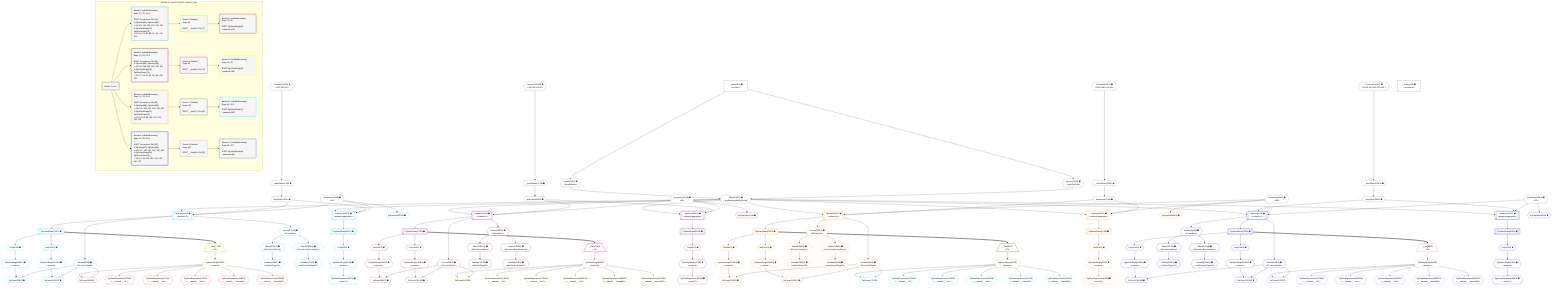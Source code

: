 %%{init: {'themeVariables': { 'fontSize': '12px'}}}%%
graph TD
    classDef path fill:#eee,stroke:#000,color:#000
    classDef plan fill:#fff,stroke-width:1px,color:#000
    classDef itemplan fill:#fff,stroke-width:2px,color:#000
    classDef unbatchedplan fill:#dff,stroke-width:1px,color:#000
    classDef sideeffectplan fill:#fcc,stroke-width:2px,color:#000
    classDef bucket fill:#f6f6f6,color:#000,stroke-width:2px,text-align:left

    subgraph "Buckets for queries/v4/pg11.network_types"
    Bucket0("Bucket 0 (root)"):::bucket
    Bucket1("Bucket 1 (nullableBoundary)<br />Deps: 13, 15, 14, 6<br /><br />ROOT Connectionᐸ10ᐳ[14]<br />1: PgSelect[41], PgSelect[49]<br />ᐳ: 42, 89, 134, 135, 136, 151, 152<br />2: PgSelectRows[51], PgSelectRows[73]<br />ᐳ: 50, 52, 53, 86, 88, 90, 110, 112, 114"):::bucket
    Bucket2("Bucket 2 (nullableBoundary)<br />Deps: 13, 23, 22, 6<br /><br />ROOT Connectionᐸ20ᐳ[22]<br />1: PgSelect[43], PgSelect[54]<br />ᐳ: 44, 95, 138, 139, 140, 155, 156<br />2: PgSelectRows[56], PgSelectRows[74]<br />ᐳ: 55, 57, 58, 92, 94, 96, 116, 118, 120"):::bucket
    Bucket3("Bucket 3 (nullableBoundary)<br />Deps: 13, 31, 30, 6<br /><br />ROOT Connectionᐸ28ᐳ[30]<br />1: PgSelect[45], PgSelect[59]<br />ᐳ: 46, 101, 142, 143, 144, 159, 160<br />2: PgSelectRows[61], PgSelectRows[75]<br />ᐳ: 60, 62, 63, 98, 100, 102, 122, 124, 126"):::bucket
    Bucket4("Bucket 4 (nullableBoundary)<br />Deps: 13, 39, 38, 6<br /><br />ROOT Connectionᐸ36ᐳ[38]<br />1: PgSelect[47], PgSelect[64]<br />ᐳ: 48, 107, 146, 147, 148, 163, 164<br />2: PgSelectRows[66], PgSelectRows[76]<br />ᐳ: 65, 67, 68, 104, 106, 108, 128, 130, 132"):::bucket
    Bucket5("Bucket 5 (listItem)<br />Deps: 89<br /><br />ROOT __Item{5}ᐸ73ᐳ[77]"):::bucket
    Bucket6("Bucket 6 (listItem)<br />Deps: 95<br /><br />ROOT __Item{6}ᐸ74ᐳ[79]"):::bucket
    Bucket7("Bucket 7 (listItem)<br />Deps: 101<br /><br />ROOT __Item{7}ᐸ75ᐳ[81]"):::bucket
    Bucket8("Bucket 8 (listItem)<br />Deps: 107<br /><br />ROOT __Item{8}ᐸ76ᐳ[83]"):::bucket
    Bucket9("Bucket 9 (nullableBoundary)<br />Deps: 78, 89<br /><br />ROOT PgSelectSingle{5}ᐸnetworkᐳ[78]"):::bucket
    Bucket10("Bucket 10 (nullableBoundary)<br />Deps: 80, 95<br /><br />ROOT PgSelectSingle{6}ᐸnetworkᐳ[80]"):::bucket
    Bucket11("Bucket 11 (nullableBoundary)<br />Deps: 82, 101<br /><br />ROOT PgSelectSingle{7}ᐸnetworkᐳ[82]"):::bucket
    Bucket12("Bucket 12 (nullableBoundary)<br />Deps: 84, 107<br /><br />ROOT PgSelectSingle{8}ᐸnetworkᐳ[84]"):::bucket
    end
    Bucket0 --> Bucket1 & Bucket2 & Bucket3 & Bucket4
    Bucket1 --> Bucket5
    Bucket2 --> Bucket6
    Bucket3 --> Bucket7
    Bucket4 --> Bucket8
    Bucket5 --> Bucket9
    Bucket6 --> Bucket10
    Bucket7 --> Bucket11
    Bucket8 --> Bucket12

    %% plan dependencies
    __InputObject7{{"__InputObject[7∈0] ➊"}}:::plan
    Constant193{{"Constant[193∈0] ➊<br />ᐸ'192.168.0.0'ᐳ"}}:::plan
    Constant193 --> __InputObject7
    Object13{{"Object[13∈0] ➊<br />ᐸ{pgSettings,withPgClient}ᐳ"}}:::plan
    Access11{{"Access[11∈0] ➊<br />ᐸ2.pgSettingsᐳ"}}:::plan
    Access12{{"Access[12∈0] ➊<br />ᐸ2.withPgClientᐳ"}}:::plan
    Access11 & Access12 --> Object13
    __InputObject17{{"__InputObject[17∈0] ➊"}}:::plan
    Constant194{{"Constant[194∈0] ➊<br />ᐸ'192.168.0.0/16'ᐳ"}}:::plan
    Constant194 --> __InputObject17
    __InputObject25{{"__InputObject[25∈0] ➊"}}:::plan
    Constant195{{"Constant[195∈0] ➊<br />ᐸ'08:00:2b:01:02:03'ᐳ"}}:::plan
    Constant195 --> __InputObject25
    __InputObject33{{"__InputObject[33∈0] ➊"}}:::plan
    Constant196{{"Constant[196∈0] ➊<br />ᐸ'08:00:2b:01:02:03:04:05'ᐳ"}}:::plan
    Constant196 --> __InputObject33
    __Value2["__Value[2∈0] ➊<br />ᐸcontextᐳ"]:::plan
    __Value2 --> Access11
    __Value2 --> Access12
    ApplyInput15{{"ApplyInput[15∈0] ➊"}}:::plan
    __InputObject7 --> ApplyInput15
    ApplyInput23{{"ApplyInput[23∈0] ➊"}}:::plan
    __InputObject17 --> ApplyInput23
    ApplyInput31{{"ApplyInput[31∈0] ➊"}}:::plan
    __InputObject25 --> ApplyInput31
    ApplyInput39{{"ApplyInput[39∈0] ➊"}}:::plan
    __InputObject33 --> ApplyInput39
    __Value4["__Value[4∈0] ➊<br />ᐸrootValueᐳ"]:::plan
    Connection14{{"Connection[14∈0] ➊<br />ᐸ10ᐳ"}}:::plan
    Connection22{{"Connection[22∈0] ➊<br />ᐸ20ᐳ"}}:::plan
    Connection30{{"Connection[30∈0] ➊<br />ᐸ28ᐳ"}}:::plan
    Connection38{{"Connection[38∈0] ➊<br />ᐸ36ᐳ"}}:::plan
    Object151{{"Object[151∈1] ➊<br />ᐸ{first,last,offset,hasMore}ᐳ"}}:::plan
    Access134{{"Access[134∈1] ➊<br />ᐸ41.hasMoreᐳ"}}:::plan
    Access134 --> Object151
    PgSelect41[["PgSelect[41∈1] ➊<br />ᐸnetwork+1ᐳ"]]:::plan
    Object13 & ApplyInput15 & Connection14 --> PgSelect41
    PgSelect49[["PgSelect[49∈1] ➊<br />ᐸnetwork(aggregate)ᐳ"]]:::plan
    Object13 & ApplyInput15 & Connection14 --> PgSelect49
    Object135{{"Object[135∈1] ➊<br />ᐸ{first,last,hasMore}ᐳ"}}:::plan
    Access134 --> Object135
    PgCursor90{{"PgCursor[90∈1] ➊"}}:::plan
    PgSelectSingle88{{"PgSelectSingle[88∈1] ➊<br />ᐸnetworkᐳ"}}:::plan
    Access89{{"Access[89∈1] ➊<br />ᐸ41.cursorDetailsᐳ"}}:::plan
    PgSelectSingle88 & Access89 --> PgCursor90
    PgCursor114{{"PgCursor[114∈1] ➊"}}:::plan
    PgSelectSingle112{{"PgSelectSingle[112∈1] ➊<br />ᐸnetworkᐳ"}}:::plan
    PgSelectSingle112 & Access89 --> PgCursor114
    PgPageInfo42{{"PgPageInfo[42∈1] ➊"}}:::plan
    Connection14 --> PgPageInfo42
    First50{{"First[50∈1] ➊"}}:::plan
    PgSelectRows51[["PgSelectRows[51∈1] ➊"]]:::plan
    PgSelectRows51 --> First50
    PgSelect49 --> PgSelectRows51
    PgSelectSingle52{{"PgSelectSingle[52∈1] ➊<br />ᐸnetworkᐳ"}}:::plan
    First50 --> PgSelectSingle52
    PgClassExpression53{{"PgClassExpression[53∈1] ➊<br />ᐸcount(*)ᐳ"}}:::plan
    PgSelectSingle52 --> PgClassExpression53
    PgSelectRows73[["PgSelectRows[73∈1] ➊"]]:::plan
    PgSelect41 --> PgSelectRows73
    First86{{"First[86∈1] ➊"}}:::plan
    PgSelectRows73 --> First86
    First86 --> PgSelectSingle88
    PgSelect41 --> Access89
    Last110{{"Last[110∈1] ➊"}}:::plan
    PgSelectRows73 --> Last110
    Last110 --> PgSelectSingle112
    PgSelect41 --> Access134
    Lambda136{{"Lambda[136∈1] ➊<br />ᐸhasNextPageCbᐳ"}}:::plan
    Object135 --> Lambda136
    Lambda152{{"Lambda[152∈1] ➊<br />ᐸhasPreviousPageCbᐳ"}}:::plan
    Object151 --> Lambda152
    Object155{{"Object[155∈2] ➊<br />ᐸ{first,last,offset,hasMore}ᐳ"}}:::plan
    Access138{{"Access[138∈2] ➊<br />ᐸ43.hasMoreᐳ"}}:::plan
    Access138 --> Object155
    PgSelect43[["PgSelect[43∈2] ➊<br />ᐸnetwork+1ᐳ"]]:::plan
    Object13 & ApplyInput23 & Connection22 --> PgSelect43
    PgSelect54[["PgSelect[54∈2] ➊<br />ᐸnetwork(aggregate)ᐳ"]]:::plan
    Object13 & ApplyInput23 & Connection22 --> PgSelect54
    Object139{{"Object[139∈2] ➊<br />ᐸ{first,last,hasMore}ᐳ"}}:::plan
    Access138 --> Object139
    PgCursor96{{"PgCursor[96∈2] ➊"}}:::plan
    PgSelectSingle94{{"PgSelectSingle[94∈2] ➊<br />ᐸnetworkᐳ"}}:::plan
    Access95{{"Access[95∈2] ➊<br />ᐸ43.cursorDetailsᐳ"}}:::plan
    PgSelectSingle94 & Access95 --> PgCursor96
    PgCursor120{{"PgCursor[120∈2] ➊"}}:::plan
    PgSelectSingle118{{"PgSelectSingle[118∈2] ➊<br />ᐸnetworkᐳ"}}:::plan
    PgSelectSingle118 & Access95 --> PgCursor120
    PgPageInfo44{{"PgPageInfo[44∈2] ➊"}}:::plan
    Connection22 --> PgPageInfo44
    First55{{"First[55∈2] ➊"}}:::plan
    PgSelectRows56[["PgSelectRows[56∈2] ➊"]]:::plan
    PgSelectRows56 --> First55
    PgSelect54 --> PgSelectRows56
    PgSelectSingle57{{"PgSelectSingle[57∈2] ➊<br />ᐸnetworkᐳ"}}:::plan
    First55 --> PgSelectSingle57
    PgClassExpression58{{"PgClassExpression[58∈2] ➊<br />ᐸcount(*)ᐳ"}}:::plan
    PgSelectSingle57 --> PgClassExpression58
    PgSelectRows74[["PgSelectRows[74∈2] ➊"]]:::plan
    PgSelect43 --> PgSelectRows74
    First92{{"First[92∈2] ➊"}}:::plan
    PgSelectRows74 --> First92
    First92 --> PgSelectSingle94
    PgSelect43 --> Access95
    Last116{{"Last[116∈2] ➊"}}:::plan
    PgSelectRows74 --> Last116
    Last116 --> PgSelectSingle118
    PgSelect43 --> Access138
    Lambda140{{"Lambda[140∈2] ➊<br />ᐸhasNextPageCbᐳ"}}:::plan
    Object139 --> Lambda140
    Lambda156{{"Lambda[156∈2] ➊<br />ᐸhasPreviousPageCbᐳ"}}:::plan
    Object155 --> Lambda156
    Object159{{"Object[159∈3] ➊<br />ᐸ{first,last,offset,hasMore}ᐳ"}}:::plan
    Access142{{"Access[142∈3] ➊<br />ᐸ45.hasMoreᐳ"}}:::plan
    Access142 --> Object159
    PgSelect45[["PgSelect[45∈3] ➊<br />ᐸnetwork+1ᐳ"]]:::plan
    Object13 & ApplyInput31 & Connection30 --> PgSelect45
    PgSelect59[["PgSelect[59∈3] ➊<br />ᐸnetwork(aggregate)ᐳ"]]:::plan
    Object13 & ApplyInput31 & Connection30 --> PgSelect59
    Object143{{"Object[143∈3] ➊<br />ᐸ{first,last,hasMore}ᐳ"}}:::plan
    Access142 --> Object143
    PgCursor102{{"PgCursor[102∈3] ➊"}}:::plan
    PgSelectSingle100{{"PgSelectSingle[100∈3] ➊<br />ᐸnetworkᐳ"}}:::plan
    Access101{{"Access[101∈3] ➊<br />ᐸ45.cursorDetailsᐳ"}}:::plan
    PgSelectSingle100 & Access101 --> PgCursor102
    PgCursor126{{"PgCursor[126∈3] ➊"}}:::plan
    PgSelectSingle124{{"PgSelectSingle[124∈3] ➊<br />ᐸnetworkᐳ"}}:::plan
    PgSelectSingle124 & Access101 --> PgCursor126
    PgPageInfo46{{"PgPageInfo[46∈3] ➊"}}:::plan
    Connection30 --> PgPageInfo46
    First60{{"First[60∈3] ➊"}}:::plan
    PgSelectRows61[["PgSelectRows[61∈3] ➊"]]:::plan
    PgSelectRows61 --> First60
    PgSelect59 --> PgSelectRows61
    PgSelectSingle62{{"PgSelectSingle[62∈3] ➊<br />ᐸnetworkᐳ"}}:::plan
    First60 --> PgSelectSingle62
    PgClassExpression63{{"PgClassExpression[63∈3] ➊<br />ᐸcount(*)ᐳ"}}:::plan
    PgSelectSingle62 --> PgClassExpression63
    PgSelectRows75[["PgSelectRows[75∈3] ➊"]]:::plan
    PgSelect45 --> PgSelectRows75
    First98{{"First[98∈3] ➊"}}:::plan
    PgSelectRows75 --> First98
    First98 --> PgSelectSingle100
    PgSelect45 --> Access101
    Last122{{"Last[122∈3] ➊"}}:::plan
    PgSelectRows75 --> Last122
    Last122 --> PgSelectSingle124
    PgSelect45 --> Access142
    Lambda144{{"Lambda[144∈3] ➊<br />ᐸhasNextPageCbᐳ"}}:::plan
    Object143 --> Lambda144
    Lambda160{{"Lambda[160∈3] ➊<br />ᐸhasPreviousPageCbᐳ"}}:::plan
    Object159 --> Lambda160
    Object163{{"Object[163∈4] ➊<br />ᐸ{first,last,offset,hasMore}ᐳ"}}:::plan
    Access146{{"Access[146∈4] ➊<br />ᐸ47.hasMoreᐳ"}}:::plan
    Access146 --> Object163
    PgSelect47[["PgSelect[47∈4] ➊<br />ᐸnetwork+1ᐳ"]]:::plan
    Object13 & ApplyInput39 & Connection38 --> PgSelect47
    PgSelect64[["PgSelect[64∈4] ➊<br />ᐸnetwork(aggregate)ᐳ"]]:::plan
    Object13 & ApplyInput39 & Connection38 --> PgSelect64
    Object147{{"Object[147∈4] ➊<br />ᐸ{first,last,hasMore}ᐳ"}}:::plan
    Access146 --> Object147
    PgCursor108{{"PgCursor[108∈4] ➊"}}:::plan
    PgSelectSingle106{{"PgSelectSingle[106∈4] ➊<br />ᐸnetworkᐳ"}}:::plan
    Access107{{"Access[107∈4] ➊<br />ᐸ47.cursorDetailsᐳ"}}:::plan
    PgSelectSingle106 & Access107 --> PgCursor108
    PgCursor132{{"PgCursor[132∈4] ➊"}}:::plan
    PgSelectSingle130{{"PgSelectSingle[130∈4] ➊<br />ᐸnetworkᐳ"}}:::plan
    PgSelectSingle130 & Access107 --> PgCursor132
    PgPageInfo48{{"PgPageInfo[48∈4] ➊"}}:::plan
    Connection38 --> PgPageInfo48
    First65{{"First[65∈4] ➊"}}:::plan
    PgSelectRows66[["PgSelectRows[66∈4] ➊"]]:::plan
    PgSelectRows66 --> First65
    PgSelect64 --> PgSelectRows66
    PgSelectSingle67{{"PgSelectSingle[67∈4] ➊<br />ᐸnetworkᐳ"}}:::plan
    First65 --> PgSelectSingle67
    PgClassExpression68{{"PgClassExpression[68∈4] ➊<br />ᐸcount(*)ᐳ"}}:::plan
    PgSelectSingle67 --> PgClassExpression68
    PgSelectRows76[["PgSelectRows[76∈4] ➊"]]:::plan
    PgSelect47 --> PgSelectRows76
    First104{{"First[104∈4] ➊"}}:::plan
    PgSelectRows76 --> First104
    First104 --> PgSelectSingle106
    PgSelect47 --> Access107
    Last128{{"Last[128∈4] ➊"}}:::plan
    PgSelectRows76 --> Last128
    Last128 --> PgSelectSingle130
    PgSelect47 --> Access146
    Lambda148{{"Lambda[148∈4] ➊<br />ᐸhasNextPageCbᐳ"}}:::plan
    Object147 --> Lambda148
    Lambda164{{"Lambda[164∈4] ➊<br />ᐸhasPreviousPageCbᐳ"}}:::plan
    Object163 --> Lambda164
    __Item77[/"__Item[77∈5]<br />ᐸ73ᐳ"\]:::itemplan
    PgSelectRows73 ==> __Item77
    PgSelectSingle78{{"PgSelectSingle[78∈5]<br />ᐸnetworkᐳ"}}:::plan
    __Item77 --> PgSelectSingle78
    __Item79[/"__Item[79∈6]<br />ᐸ74ᐳ"\]:::itemplan
    PgSelectRows74 ==> __Item79
    PgSelectSingle80{{"PgSelectSingle[80∈6]<br />ᐸnetworkᐳ"}}:::plan
    __Item79 --> PgSelectSingle80
    __Item81[/"__Item[81∈7]<br />ᐸ75ᐳ"\]:::itemplan
    PgSelectRows75 ==> __Item81
    PgSelectSingle82{{"PgSelectSingle[82∈7]<br />ᐸnetworkᐳ"}}:::plan
    __Item81 --> PgSelectSingle82
    __Item83[/"__Item[83∈8]<br />ᐸ76ᐳ"\]:::itemplan
    PgSelectRows76 ==> __Item83
    PgSelectSingle84{{"PgSelectSingle[84∈8]<br />ᐸnetworkᐳ"}}:::plan
    __Item83 --> PgSelectSingle84
    PgCursor166{{"PgCursor[166∈9]"}}:::plan
    PgSelectSingle78 & Access89 --> PgCursor166
    PgClassExpression173{{"PgClassExpression[173∈9]<br />ᐸ__network__.”id”ᐳ"}}:::plan
    PgSelectSingle78 --> PgClassExpression173
    PgClassExpression177{{"PgClassExpression[177∈9]<br />ᐸ__network__.”inet”ᐳ"}}:::plan
    PgSelectSingle78 --> PgClassExpression177
    PgClassExpression181{{"PgClassExpression[181∈9]<br />ᐸ__network__.”cidr”ᐳ"}}:::plan
    PgSelectSingle78 --> PgClassExpression181
    PgClassExpression185{{"PgClassExpression[185∈9]<br />ᐸ__network__.”macaddr”ᐳ"}}:::plan
    PgSelectSingle78 --> PgClassExpression185
    PgClassExpression189{{"PgClassExpression[189∈9]<br />ᐸ__network__.”macaddr8”ᐳ"}}:::plan
    PgSelectSingle78 --> PgClassExpression189
    PgCursor168{{"PgCursor[168∈10]"}}:::plan
    PgSelectSingle80 & Access95 --> PgCursor168
    PgClassExpression174{{"PgClassExpression[174∈10]<br />ᐸ__network__.”id”ᐳ"}}:::plan
    PgSelectSingle80 --> PgClassExpression174
    PgClassExpression178{{"PgClassExpression[178∈10]<br />ᐸ__network__.”inet”ᐳ"}}:::plan
    PgSelectSingle80 --> PgClassExpression178
    PgClassExpression182{{"PgClassExpression[182∈10]<br />ᐸ__network__.”cidr”ᐳ"}}:::plan
    PgSelectSingle80 --> PgClassExpression182
    PgClassExpression186{{"PgClassExpression[186∈10]<br />ᐸ__network__.”macaddr”ᐳ"}}:::plan
    PgSelectSingle80 --> PgClassExpression186
    PgClassExpression190{{"PgClassExpression[190∈10]<br />ᐸ__network__.”macaddr8”ᐳ"}}:::plan
    PgSelectSingle80 --> PgClassExpression190
    PgCursor170{{"PgCursor[170∈11]"}}:::plan
    PgSelectSingle82 & Access101 --> PgCursor170
    PgClassExpression175{{"PgClassExpression[175∈11]<br />ᐸ__network__.”id”ᐳ"}}:::plan
    PgSelectSingle82 --> PgClassExpression175
    PgClassExpression179{{"PgClassExpression[179∈11]<br />ᐸ__network__.”inet”ᐳ"}}:::plan
    PgSelectSingle82 --> PgClassExpression179
    PgClassExpression183{{"PgClassExpression[183∈11]<br />ᐸ__network__.”cidr”ᐳ"}}:::plan
    PgSelectSingle82 --> PgClassExpression183
    PgClassExpression187{{"PgClassExpression[187∈11]<br />ᐸ__network__.”macaddr”ᐳ"}}:::plan
    PgSelectSingle82 --> PgClassExpression187
    PgClassExpression191{{"PgClassExpression[191∈11]<br />ᐸ__network__.”macaddr8”ᐳ"}}:::plan
    PgSelectSingle82 --> PgClassExpression191
    PgCursor172{{"PgCursor[172∈12]"}}:::plan
    PgSelectSingle84 & Access107 --> PgCursor172
    PgClassExpression176{{"PgClassExpression[176∈12]<br />ᐸ__network__.”id”ᐳ"}}:::plan
    PgSelectSingle84 --> PgClassExpression176
    PgClassExpression180{{"PgClassExpression[180∈12]<br />ᐸ__network__.”inet”ᐳ"}}:::plan
    PgSelectSingle84 --> PgClassExpression180
    PgClassExpression184{{"PgClassExpression[184∈12]<br />ᐸ__network__.”cidr”ᐳ"}}:::plan
    PgSelectSingle84 --> PgClassExpression184
    PgClassExpression188{{"PgClassExpression[188∈12]<br />ᐸ__network__.”macaddr”ᐳ"}}:::plan
    PgSelectSingle84 --> PgClassExpression188
    PgClassExpression192{{"PgClassExpression[192∈12]<br />ᐸ__network__.”macaddr8”ᐳ"}}:::plan
    PgSelectSingle84 --> PgClassExpression192

    %% define steps
    classDef bucket0 stroke:#696969
    class Bucket0,__Value2,__Value4,__InputObject7,Access11,Access12,Object13,Connection14,ApplyInput15,__InputObject17,Connection22,ApplyInput23,__InputObject25,Connection30,ApplyInput31,__InputObject33,Connection38,ApplyInput39,Constant193,Constant194,Constant195,Constant196 bucket0
    classDef bucket1 stroke:#00bfff
    class Bucket1,PgSelect41,PgPageInfo42,PgSelect49,First50,PgSelectRows51,PgSelectSingle52,PgClassExpression53,PgSelectRows73,First86,PgSelectSingle88,Access89,PgCursor90,Last110,PgSelectSingle112,PgCursor114,Access134,Object135,Lambda136,Object151,Lambda152 bucket1
    classDef bucket2 stroke:#7f007f
    class Bucket2,PgSelect43,PgPageInfo44,PgSelect54,First55,PgSelectRows56,PgSelectSingle57,PgClassExpression58,PgSelectRows74,First92,PgSelectSingle94,Access95,PgCursor96,Last116,PgSelectSingle118,PgCursor120,Access138,Object139,Lambda140,Object155,Lambda156 bucket2
    classDef bucket3 stroke:#ffa500
    class Bucket3,PgSelect45,PgPageInfo46,PgSelect59,First60,PgSelectRows61,PgSelectSingle62,PgClassExpression63,PgSelectRows75,First98,PgSelectSingle100,Access101,PgCursor102,Last122,PgSelectSingle124,PgCursor126,Access142,Object143,Lambda144,Object159,Lambda160 bucket3
    classDef bucket4 stroke:#0000ff
    class Bucket4,PgSelect47,PgPageInfo48,PgSelect64,First65,PgSelectRows66,PgSelectSingle67,PgClassExpression68,PgSelectRows76,First104,PgSelectSingle106,Access107,PgCursor108,Last128,PgSelectSingle130,PgCursor132,Access146,Object147,Lambda148,Object163,Lambda164 bucket4
    classDef bucket5 stroke:#7fff00
    class Bucket5,__Item77,PgSelectSingle78 bucket5
    classDef bucket6 stroke:#ff1493
    class Bucket6,__Item79,PgSelectSingle80 bucket6
    classDef bucket7 stroke:#808000
    class Bucket7,__Item81,PgSelectSingle82 bucket7
    classDef bucket8 stroke:#dda0dd
    class Bucket8,__Item83,PgSelectSingle84 bucket8
    classDef bucket9 stroke:#ff0000
    class Bucket9,PgCursor166,PgClassExpression173,PgClassExpression177,PgClassExpression181,PgClassExpression185,PgClassExpression189 bucket9
    classDef bucket10 stroke:#ffff00
    class Bucket10,PgCursor168,PgClassExpression174,PgClassExpression178,PgClassExpression182,PgClassExpression186,PgClassExpression190 bucket10
    classDef bucket11 stroke:#00ffff
    class Bucket11,PgCursor170,PgClassExpression175,PgClassExpression179,PgClassExpression183,PgClassExpression187,PgClassExpression191 bucket11
    classDef bucket12 stroke:#4169e1
    class Bucket12,PgCursor172,PgClassExpression176,PgClassExpression180,PgClassExpression184,PgClassExpression188,PgClassExpression192 bucket12